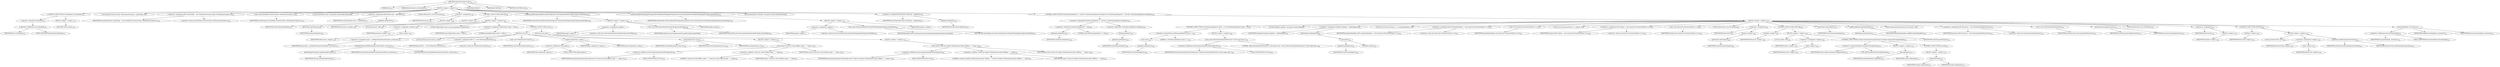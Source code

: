 digraph "onRouteContextCreate" {  
"355" [label = <(METHOD,onRouteContextCreate)<SUB>151</SUB>> ]
"29" [label = <(PARAM,this)<SUB>151</SUB>> ]
"356" [label = <(PARAM,RouteContext routeContext)<SUB>151</SUB>> ]
"357" [label = <(BLOCK,&lt;empty&gt;,&lt;empty&gt;)<SUB>151</SUB>> ]
"358" [label = <(CONTROL_STRUCTURE,if (!initialized),if (!initialized))<SUB>153</SUB>> ]
"359" [label = <(&lt;operator&gt;.logicalNot,!initialized)<SUB>153</SUB>> ]
"360" [label = <(&lt;operator&gt;.fieldAccess,this.initialized)<SUB>153</SUB>> ]
"361" [label = <(IDENTIFIER,this,!initialized)<SUB>153</SUB>> ]
"362" [label = <(FIELD_IDENTIFIER,initialized,initialized)<SUB>153</SUB>> ]
"363" [label = <(BLOCK,&lt;empty&gt;,&lt;empty&gt;)<SUB>153</SUB>> ]
"364" [label = <(RETURN,return;,return;)<SUB>154</SUB>> ]
"27" [label = <(LOCAL,Map&lt;ProcessorType, PerformanceCounter&gt; counterMap: ANY)> ]
"365" [label = <(&lt;operator&gt;.assignment,ANY counterMap = new HashMap&lt;ProcessorType, PerformanceCounter&gt;())<SUB>159</SUB>> ]
"366" [label = <(IDENTIFIER,counterMap,ANY counterMap = new HashMap&lt;ProcessorType, PerformanceCounter&gt;())<SUB>159</SUB>> ]
"367" [label = <(&lt;operator&gt;.alloc,new HashMap&lt;ProcessorType, PerformanceCounter&gt;())<SUB>160</SUB>> ]
"368" [label = <(&lt;init&gt;,new HashMap&lt;ProcessorType, PerformanceCounter&gt;())<SUB>160</SUB>> ]
"26" [label = <(IDENTIFIER,counterMap,new HashMap&lt;ProcessorType, PerformanceCounter&gt;())<SUB>159</SUB>> ]
"369" [label = <(LOCAL,RouteType route: org.apache.camel.model.RouteType)> ]
"370" [label = <(&lt;operator&gt;.assignment,RouteType route = getRoute())<SUB>167</SUB>> ]
"371" [label = <(IDENTIFIER,route,RouteType route = getRoute())<SUB>167</SUB>> ]
"372" [label = <(getRoute,getRoute())<SUB>167</SUB>> ]
"373" [label = <(IDENTIFIER,routeContext,getRoute())<SUB>167</SUB>> ]
"374" [label = <(LOCAL,$iterLocal1: java.util.Iterator)<SUB>169</SUB>> ]
"375" [label = <(&lt;operator&gt;.assignment,)<SUB>169</SUB>> ]
"376" [label = <(IDENTIFIER,$iterLocal1,)<SUB>169</SUB>> ]
"377" [label = <(iterator,&lt;empty&gt;)<SUB>169</SUB>> ]
"378" [label = <(getOutputs,getOutputs())<SUB>169</SUB>> ]
"379" [label = <(IDENTIFIER,route,getOutputs())<SUB>169</SUB>> ]
"380" [label = <(CONTROL_STRUCTURE,FOR,FOR)<SUB>169</SUB>> ]
"381" [label = <(hasNext,&lt;empty&gt;)<SUB>169</SUB>> ]
"382" [label = <(IDENTIFIER,$iterLocal1,&lt;empty&gt;)<SUB>169</SUB>> ]
"383" [label = <(BLOCK,&lt;empty&gt;,&lt;empty&gt;)<SUB>169</SUB>> ]
"384" [label = <(LOCAL,processor: ANY)<SUB>169</SUB>> ]
"385" [label = <(&lt;operator&gt;.assignment,&lt;empty&gt;)<SUB>169</SUB>> ]
"386" [label = <(IDENTIFIER,processor,&lt;empty&gt;)<SUB>169</SUB>> ]
"387" [label = <(next,&lt;empty&gt;)<SUB>169</SUB>> ]
"388" [label = <(IDENTIFIER,$iterLocal1,&lt;empty&gt;)<SUB>169</SUB>> ]
"389" [label = <(LOCAL,ObjectName name: javax.management.ObjectName)> ]
"390" [label = <(&lt;operator&gt;.assignment,ObjectName name = null)<SUB>170</SUB>> ]
"391" [label = <(IDENTIFIER,name,ObjectName name = null)<SUB>170</SUB>> ]
"392" [label = <(LITERAL,null,ObjectName name = null)<SUB>170</SUB>> ]
"393" [label = <(CONTROL_STRUCTURE,try,try)<SUB>171</SUB>> ]
"394" [label = <(BLOCK,try,try)<SUB>171</SUB>> ]
"395" [label = <(&lt;operator&gt;.assignment,name = getObjectName(routeContext, processor))<SUB>173</SUB>> ]
"396" [label = <(IDENTIFIER,name,name = getObjectName(routeContext, processor))<SUB>173</SUB>> ]
"397" [label = <(getObjectName,getObjectName(routeContext, processor))<SUB>173</SUB>> ]
"398" [label = <(getNamingStrategy,this.getNamingStrategy())<SUB>173</SUB>> ]
"28" [label = <(IDENTIFIER,this,this.getNamingStrategy())<SUB>173</SUB>> ]
"399" [label = <(IDENTIFIER,routeContext,getObjectName(routeContext, processor))<SUB>173</SUB>> ]
"400" [label = <(IDENTIFIER,processor,getObjectName(routeContext, processor))<SUB>173</SUB>> ]
"31" [label = <(LOCAL,PerformanceCounter pc: ANY)> ]
"401" [label = <(&lt;operator&gt;.assignment,ANY pc = new PerformanceCounter())<SUB>176</SUB>> ]
"402" [label = <(IDENTIFIER,pc,ANY pc = new PerformanceCounter())<SUB>176</SUB>> ]
"403" [label = <(&lt;operator&gt;.alloc,new PerformanceCounter())<SUB>176</SUB>> ]
"404" [label = <(&lt;init&gt;,new PerformanceCounter())<SUB>176</SUB>> ]
"30" [label = <(IDENTIFIER,pc,new PerformanceCounter())<SUB>176</SUB>> ]
"405" [label = <(register,register(pc, name))<SUB>177</SUB>> ]
"406" [label = <(&lt;operator&gt;.fieldAccess,this.agent)<SUB>177</SUB>> ]
"407" [label = <(IDENTIFIER,this,register(pc, name))<SUB>177</SUB>> ]
"408" [label = <(FIELD_IDENTIFIER,agent,agent)<SUB>177</SUB>> ]
"409" [label = <(IDENTIFIER,pc,register(pc, name))<SUB>177</SUB>> ]
"410" [label = <(IDENTIFIER,name,register(pc, name))<SUB>177</SUB>> ]
"411" [label = <(put,put(processor, pc))<SUB>180</SUB>> ]
"412" [label = <(IDENTIFIER,counterMap,put(processor, pc))<SUB>180</SUB>> ]
"413" [label = <(IDENTIFIER,processor,put(processor, pc))<SUB>180</SUB>> ]
"414" [label = <(IDENTIFIER,pc,put(processor, pc))<SUB>180</SUB>> ]
"415" [label = <(BLOCK,catch,catch)> ]
"416" [label = <(BLOCK,&lt;empty&gt;,&lt;empty&gt;)<SUB>181</SUB>> ]
"417" [label = <(warn,warn(&quot;Could not create MBean name: &quot; + name, e))<SUB>182</SUB>> ]
"418" [label = <(&lt;operator&gt;.fieldAccess,InstrumentationLifecycleStrategy.LOG)<SUB>182</SUB>> ]
"419" [label = <(IDENTIFIER,InstrumentationLifecycleStrategy,warn(&quot;Could not create MBean name: &quot; + name, e))<SUB>182</SUB>> ]
"420" [label = <(FIELD_IDENTIFIER,LOG,LOG)<SUB>182</SUB>> ]
"421" [label = <(&lt;operator&gt;.addition,&quot;Could not create MBean name: &quot; + name)<SUB>182</SUB>> ]
"422" [label = <(LITERAL,&quot;Could not create MBean name: &quot;,&quot;Could not create MBean name: &quot; + name)<SUB>182</SUB>> ]
"423" [label = <(IDENTIFIER,name,&quot;Could not create MBean name: &quot; + name)<SUB>182</SUB>> ]
"424" [label = <(IDENTIFIER,e,warn(&quot;Could not create MBean name: &quot; + name, e))<SUB>182</SUB>> ]
"425" [label = <(BLOCK,&lt;empty&gt;,&lt;empty&gt;)<SUB>183</SUB>> ]
"426" [label = <(warn,warn(&quot;Could not register PerformanceCounter MBean: &quot; + name, e))<SUB>184</SUB>> ]
"427" [label = <(&lt;operator&gt;.fieldAccess,InstrumentationLifecycleStrategy.LOG)<SUB>184</SUB>> ]
"428" [label = <(IDENTIFIER,InstrumentationLifecycleStrategy,warn(&quot;Could not register PerformanceCounter MBean: &quot; + name, e))<SUB>184</SUB>> ]
"429" [label = <(FIELD_IDENTIFIER,LOG,LOG)<SUB>184</SUB>> ]
"430" [label = <(&lt;operator&gt;.addition,&quot;Could not register PerformanceCounter MBean: &quot; + name)<SUB>184</SUB>> ]
"431" [label = <(LITERAL,&quot;Could not register PerformanceCounter MBean: &quot;,&quot;Could not register PerformanceCounter MBean: &quot; + name)<SUB>184</SUB>> ]
"432" [label = <(IDENTIFIER,name,&quot;Could not register PerformanceCounter MBean: &quot; + name)<SUB>184</SUB>> ]
"433" [label = <(IDENTIFIER,e,warn(&quot;Could not register PerformanceCounter MBean: &quot; + name, e))<SUB>184</SUB>> ]
"434" [label = <(addInterceptStrategy,addInterceptStrategy(new InstrumentationInterceptStrategy(counterMap)))<SUB>188</SUB>> ]
"435" [label = <(IDENTIFIER,routeContext,addInterceptStrategy(new InstrumentationInterceptStrategy(counterMap)))<SUB>188</SUB>> ]
"436" [label = <(BLOCK,&lt;empty&gt;,&lt;empty&gt;)<SUB>188</SUB>> ]
"437" [label = <(&lt;operator&gt;.assignment,&lt;empty&gt;)> ]
"438" [label = <(IDENTIFIER,$obj9,&lt;empty&gt;)> ]
"439" [label = <(&lt;operator&gt;.alloc,new InstrumentationInterceptStrategy(counterMap))<SUB>188</SUB>> ]
"440" [label = <(&lt;init&gt;,new InstrumentationInterceptStrategy(counterMap))<SUB>188</SUB>> ]
"441" [label = <(IDENTIFIER,$obj9,new InstrumentationInterceptStrategy(counterMap))> ]
"442" [label = <(IDENTIFIER,counterMap,new InstrumentationInterceptStrategy(counterMap))<SUB>188</SUB>> ]
"443" [label = <(IDENTIFIER,$obj9,&lt;empty&gt;)> ]
"444" [label = <(setErrorHandlerWrappingStrategy,setErrorHandlerWrappingStrategy(new InstrumentationErrorHandlerWrappingStrategy(counterMap)))<SUB>190</SUB>> ]
"445" [label = <(IDENTIFIER,routeContext,setErrorHandlerWrappingStrategy(new InstrumentationErrorHandlerWrappingStrategy(counterMap)))<SUB>190</SUB>> ]
"446" [label = <(BLOCK,&lt;empty&gt;,&lt;empty&gt;)<SUB>191</SUB>> ]
"447" [label = <(&lt;operator&gt;.assignment,&lt;empty&gt;)> ]
"448" [label = <(IDENTIFIER,$obj10,&lt;empty&gt;)> ]
"449" [label = <(&lt;operator&gt;.alloc,new InstrumentationErrorHandlerWrappingStrategy(counterMap))<SUB>191</SUB>> ]
"450" [label = <(&lt;init&gt;,new InstrumentationErrorHandlerWrappingStrategy(counterMap))<SUB>191</SUB>> ]
"451" [label = <(IDENTIFIER,$obj10,new InstrumentationErrorHandlerWrappingStrategy(counterMap))> ]
"452" [label = <(IDENTIFIER,counterMap,new InstrumentationErrorHandlerWrappingStrategy(counterMap))<SUB>191</SUB>> ]
"453" [label = <(IDENTIFIER,$obj10,&lt;empty&gt;)> ]
"454" [label = <(LOCAL,RouteType routeType: org.apache.camel.model.RouteType)> ]
"455" [label = <(&lt;operator&gt;.assignment,RouteType routeType = getRoute())<SUB>197</SUB>> ]
"456" [label = <(IDENTIFIER,routeType,RouteType routeType = getRoute())<SUB>197</SUB>> ]
"457" [label = <(getRoute,getRoute())<SUB>197</SUB>> ]
"458" [label = <(IDENTIFIER,routeContext,getRoute())<SUB>197</SUB>> ]
"459" [label = <(CONTROL_STRUCTURE,if (routeType.getInputs() != null &amp;&amp; !routeType.getInputs().isEmpty()),if (routeType.getInputs() != null &amp;&amp; !routeType.getInputs().isEmpty()))<SUB>198</SUB>> ]
"460" [label = <(&lt;operator&gt;.logicalAnd,routeType.getInputs() != null &amp;&amp; !routeType.getInputs().isEmpty())<SUB>198</SUB>> ]
"461" [label = <(&lt;operator&gt;.notEquals,routeType.getInputs() != null)<SUB>198</SUB>> ]
"462" [label = <(getInputs,getInputs())<SUB>198</SUB>> ]
"463" [label = <(IDENTIFIER,routeType,getInputs())<SUB>198</SUB>> ]
"464" [label = <(LITERAL,null,routeType.getInputs() != null)<SUB>198</SUB>> ]
"465" [label = <(&lt;operator&gt;.logicalNot,!routeType.getInputs().isEmpty())<SUB>198</SUB>> ]
"466" [label = <(isEmpty,isEmpty())<SUB>198</SUB>> ]
"467" [label = <(getInputs,getInputs())<SUB>198</SUB>> ]
"468" [label = <(IDENTIFIER,routeType,getInputs())<SUB>198</SUB>> ]
"469" [label = <(BLOCK,&lt;empty&gt;,&lt;empty&gt;)<SUB>198</SUB>> ]
"470" [label = <(CONTROL_STRUCTURE,if (routeType.getInputs().size() &gt; 1),if (routeType.getInputs().size() &gt; 1))<SUB>199</SUB>> ]
"471" [label = <(&lt;operator&gt;.greaterThan,routeType.getInputs().size() &gt; 1)<SUB>199</SUB>> ]
"472" [label = <(size,size())<SUB>199</SUB>> ]
"473" [label = <(getInputs,getInputs())<SUB>199</SUB>> ]
"474" [label = <(IDENTIFIER,routeType,getInputs())<SUB>199</SUB>> ]
"475" [label = <(LITERAL,1,routeType.getInputs().size() &gt; 1)<SUB>199</SUB>> ]
"476" [label = <(BLOCK,&lt;empty&gt;,&lt;empty&gt;)<SUB>199</SUB>> ]
"477" [label = <(warn,warn(&quot;Add InstrumentationProcessor to first input only.&quot;))<SUB>200</SUB>> ]
"478" [label = <(&lt;operator&gt;.fieldAccess,InstrumentationLifecycleStrategy.LOG)<SUB>200</SUB>> ]
"479" [label = <(IDENTIFIER,InstrumentationLifecycleStrategy,warn(&quot;Add InstrumentationProcessor to first input only.&quot;))<SUB>200</SUB>> ]
"480" [label = <(FIELD_IDENTIFIER,LOG,LOG)<SUB>200</SUB>> ]
"481" [label = <(LITERAL,&quot;Add InstrumentationProcessor to first input only.&quot;,warn(&quot;Add InstrumentationProcessor to first input only.&quot;))<SUB>200</SUB>> ]
"482" [label = <(LOCAL,Endpoint endpoint: org.apache.camel.Endpoint)> ]
"483" [label = <(&lt;operator&gt;.assignment,Endpoint endpoint = getEndpoint())<SUB>203</SUB>> ]
"484" [label = <(IDENTIFIER,endpoint,Endpoint endpoint = getEndpoint())<SUB>203</SUB>> ]
"485" [label = <(getEndpoint,getEndpoint())<SUB>203</SUB>> ]
"486" [label = <(get,get(0))<SUB>203</SUB>> ]
"487" [label = <(getInputs,getInputs())<SUB>203</SUB>> ]
"488" [label = <(IDENTIFIER,routeType,getInputs())<SUB>203</SUB>> ]
"489" [label = <(LITERAL,0,get(0))<SUB>203</SUB>> ]
"33" [label = <(LOCAL,List&lt;ProcessorType&lt;?&gt;&gt; exceptionHandlers: ANY)> ]
"490" [label = <(&lt;operator&gt;.assignment,ANY exceptionHandlers = new ArrayList&lt;ProcessorType&lt;?&gt;&gt;())<SUB>205</SUB>> ]
"491" [label = <(IDENTIFIER,exceptionHandlers,ANY exceptionHandlers = new ArrayList&lt;ProcessorType&lt;?&gt;&gt;())<SUB>205</SUB>> ]
"492" [label = <(&lt;operator&gt;.alloc,new ArrayList&lt;ProcessorType&lt;?&gt;&gt;())<SUB>205</SUB>> ]
"493" [label = <(&lt;init&gt;,new ArrayList&lt;ProcessorType&lt;?&gt;&gt;())<SUB>205</SUB>> ]
"32" [label = <(IDENTIFIER,exceptionHandlers,new ArrayList&lt;ProcessorType&lt;?&gt;&gt;())<SUB>205</SUB>> ]
"35" [label = <(LOCAL,List&lt;ProcessorType&lt;?&gt;&gt; outputs: ANY)> ]
"494" [label = <(&lt;operator&gt;.assignment,ANY outputs = new ArrayList&lt;ProcessorType&lt;?&gt;&gt;())<SUB>206</SUB>> ]
"495" [label = <(IDENTIFIER,outputs,ANY outputs = new ArrayList&lt;ProcessorType&lt;?&gt;&gt;())<SUB>206</SUB>> ]
"496" [label = <(&lt;operator&gt;.alloc,new ArrayList&lt;ProcessorType&lt;?&gt;&gt;())<SUB>206</SUB>> ]
"497" [label = <(&lt;init&gt;,new ArrayList&lt;ProcessorType&lt;?&gt;&gt;())<SUB>206</SUB>> ]
"34" [label = <(IDENTIFIER,outputs,new ArrayList&lt;ProcessorType&lt;?&gt;&gt;())<SUB>206</SUB>> ]
"498" [label = <(LOCAL,$iterLocal2: java.util.Iterator)<SUB>209</SUB>> ]
"499" [label = <(&lt;operator&gt;.assignment,)<SUB>209</SUB>> ]
"500" [label = <(IDENTIFIER,$iterLocal2,)<SUB>209</SUB>> ]
"501" [label = <(iterator,&lt;empty&gt;)<SUB>209</SUB>> ]
"502" [label = <(getOutputs,getOutputs())<SUB>209</SUB>> ]
"503" [label = <(IDENTIFIER,routeType,getOutputs())<SUB>209</SUB>> ]
"504" [label = <(CONTROL_STRUCTURE,FOR,FOR)<SUB>209</SUB>> ]
"505" [label = <(hasNext,&lt;empty&gt;)<SUB>209</SUB>> ]
"506" [label = <(IDENTIFIER,$iterLocal2,&lt;empty&gt;)<SUB>209</SUB>> ]
"507" [label = <(BLOCK,&lt;empty&gt;,&lt;empty&gt;)<SUB>209</SUB>> ]
"508" [label = <(LOCAL,output: ANY)<SUB>209</SUB>> ]
"509" [label = <(&lt;operator&gt;.assignment,&lt;empty&gt;)<SUB>209</SUB>> ]
"510" [label = <(IDENTIFIER,output,&lt;empty&gt;)<SUB>209</SUB>> ]
"511" [label = <(next,&lt;empty&gt;)<SUB>209</SUB>> ]
"512" [label = <(IDENTIFIER,$iterLocal2,&lt;empty&gt;)<SUB>209</SUB>> ]
"513" [label = <(CONTROL_STRUCTURE,if (output instanceof ExceptionType),if (output instanceof ExceptionType))<SUB>210</SUB>> ]
"514" [label = <(&lt;operator&gt;.instanceOf,output instanceof ExceptionType)<SUB>210</SUB>> ]
"515" [label = <(IDENTIFIER,output,output instanceof ExceptionType)<SUB>210</SUB>> ]
"516" [label = <(TYPE_REF,ExceptionType,ExceptionType)<SUB>210</SUB>> ]
"517" [label = <(BLOCK,&lt;empty&gt;,&lt;empty&gt;)<SUB>210</SUB>> ]
"518" [label = <(add,add(output))<SUB>211</SUB>> ]
"519" [label = <(IDENTIFIER,exceptionHandlers,add(output))<SUB>211</SUB>> ]
"520" [label = <(IDENTIFIER,output,add(output))<SUB>211</SUB>> ]
"521" [label = <(CONTROL_STRUCTURE,else,else)<SUB>212</SUB>> ]
"522" [label = <(BLOCK,&lt;empty&gt;,&lt;empty&gt;)<SUB>212</SUB>> ]
"523" [label = <(add,add(output))<SUB>213</SUB>> ]
"524" [label = <(IDENTIFIER,outputs,add(output))<SUB>213</SUB>> ]
"525" [label = <(IDENTIFIER,output,add(output))<SUB>213</SUB>> ]
"526" [label = <(clearOutput,clearOutput())<SUB>218</SUB>> ]
"527" [label = <(IDENTIFIER,routeType,clearOutput())<SUB>218</SUB>> ]
"528" [label = <(addAll,addAll(exceptionHandlers))<SUB>221</SUB>> ]
"529" [label = <(getOutputs,getOutputs())<SUB>221</SUB>> ]
"530" [label = <(IDENTIFIER,routeType,getOutputs())<SUB>221</SUB>> ]
"531" [label = <(IDENTIFIER,exceptionHandlers,addAll(exceptionHandlers))<SUB>221</SUB>> ]
"37" [label = <(LOCAL,InstrumentationProcessor processor: ANY)> ]
"532" [label = <(&lt;operator&gt;.assignment,ANY processor = new InstrumentationProcessor())<SUB>224</SUB>> ]
"533" [label = <(IDENTIFIER,processor,ANY processor = new InstrumentationProcessor())<SUB>224</SUB>> ]
"534" [label = <(&lt;operator&gt;.alloc,new InstrumentationProcessor())<SUB>224</SUB>> ]
"535" [label = <(&lt;init&gt;,new InstrumentationProcessor())<SUB>224</SUB>> ]
"36" [label = <(IDENTIFIER,processor,new InstrumentationProcessor())<SUB>224</SUB>> ]
"536" [label = <(intercept,intercept(processor))<SUB>225</SUB>> ]
"537" [label = <(IDENTIFIER,routeType,intercept(processor))<SUB>225</SUB>> ]
"538" [label = <(IDENTIFIER,processor,intercept(processor))<SUB>225</SUB>> ]
"539" [label = <(LOCAL,$iterLocal3: java.util.Iterator)<SUB>228</SUB>> ]
"540" [label = <(&lt;operator&gt;.assignment,)<SUB>228</SUB>> ]
"541" [label = <(IDENTIFIER,$iterLocal3,)<SUB>228</SUB>> ]
"542" [label = <(iterator,&lt;empty&gt;)<SUB>228</SUB>> ]
"543" [label = <(IDENTIFIER,outputs,&lt;empty&gt;)<SUB>228</SUB>> ]
"544" [label = <(CONTROL_STRUCTURE,FOR,FOR)<SUB>228</SUB>> ]
"545" [label = <(hasNext,&lt;empty&gt;)<SUB>228</SUB>> ]
"546" [label = <(IDENTIFIER,$iterLocal3,&lt;empty&gt;)<SUB>228</SUB>> ]
"547" [label = <(BLOCK,&lt;empty&gt;,&lt;empty&gt;)<SUB>228</SUB>> ]
"548" [label = <(LOCAL,processorType: ANY)<SUB>228</SUB>> ]
"549" [label = <(&lt;operator&gt;.assignment,&lt;empty&gt;)<SUB>228</SUB>> ]
"550" [label = <(IDENTIFIER,processorType,&lt;empty&gt;)<SUB>228</SUB>> ]
"551" [label = <(next,&lt;empty&gt;)<SUB>228</SUB>> ]
"552" [label = <(IDENTIFIER,$iterLocal3,&lt;empty&gt;)<SUB>228</SUB>> ]
"553" [label = <(addOutput,addOutput(processorType))<SUB>229</SUB>> ]
"554" [label = <(IDENTIFIER,routeType,addOutput(processorType))<SUB>229</SUB>> ]
"555" [label = <(IDENTIFIER,processorType,addOutput(processorType))<SUB>229</SUB>> ]
"556" [label = <(put,put(endpoint, processor))<SUB>232</SUB>> ]
"557" [label = <(&lt;operator&gt;.fieldAccess,this.interceptorMap)<SUB>232</SUB>> ]
"558" [label = <(IDENTIFIER,this,put(endpoint, processor))<SUB>232</SUB>> ]
"559" [label = <(FIELD_IDENTIFIER,interceptorMap,interceptorMap)<SUB>232</SUB>> ]
"560" [label = <(IDENTIFIER,endpoint,put(endpoint, processor))<SUB>232</SUB>> ]
"561" [label = <(IDENTIFIER,processor,put(endpoint, processor))<SUB>232</SUB>> ]
"562" [label = <(MODIFIER,PUBLIC)> ]
"563" [label = <(MODIFIER,VIRTUAL)> ]
"564" [label = <(METHOD_RETURN,void)<SUB>151</SUB>> ]
  "355" -> "29" 
  "355" -> "356" 
  "355" -> "357" 
  "355" -> "562" 
  "355" -> "563" 
  "355" -> "564" 
  "357" -> "358" 
  "357" -> "27" 
  "357" -> "365" 
  "357" -> "368" 
  "357" -> "369" 
  "357" -> "370" 
  "357" -> "374" 
  "357" -> "375" 
  "357" -> "380" 
  "357" -> "434" 
  "357" -> "444" 
  "357" -> "454" 
  "357" -> "455" 
  "357" -> "459" 
  "358" -> "359" 
  "358" -> "363" 
  "359" -> "360" 
  "360" -> "361" 
  "360" -> "362" 
  "363" -> "364" 
  "365" -> "366" 
  "365" -> "367" 
  "368" -> "26" 
  "370" -> "371" 
  "370" -> "372" 
  "372" -> "373" 
  "375" -> "376" 
  "375" -> "377" 
  "377" -> "378" 
  "378" -> "379" 
  "380" -> "381" 
  "380" -> "383" 
  "381" -> "382" 
  "383" -> "384" 
  "383" -> "385" 
  "383" -> "389" 
  "383" -> "390" 
  "383" -> "393" 
  "385" -> "386" 
  "385" -> "387" 
  "387" -> "388" 
  "390" -> "391" 
  "390" -> "392" 
  "393" -> "394" 
  "393" -> "415" 
  "394" -> "395" 
  "394" -> "31" 
  "394" -> "401" 
  "394" -> "404" 
  "394" -> "405" 
  "394" -> "411" 
  "395" -> "396" 
  "395" -> "397" 
  "397" -> "398" 
  "397" -> "399" 
  "397" -> "400" 
  "398" -> "28" 
  "401" -> "402" 
  "401" -> "403" 
  "404" -> "30" 
  "405" -> "406" 
  "405" -> "409" 
  "405" -> "410" 
  "406" -> "407" 
  "406" -> "408" 
  "411" -> "412" 
  "411" -> "413" 
  "411" -> "414" 
  "415" -> "416" 
  "415" -> "425" 
  "416" -> "417" 
  "417" -> "418" 
  "417" -> "421" 
  "417" -> "424" 
  "418" -> "419" 
  "418" -> "420" 
  "421" -> "422" 
  "421" -> "423" 
  "425" -> "426" 
  "426" -> "427" 
  "426" -> "430" 
  "426" -> "433" 
  "427" -> "428" 
  "427" -> "429" 
  "430" -> "431" 
  "430" -> "432" 
  "434" -> "435" 
  "434" -> "436" 
  "436" -> "437" 
  "436" -> "440" 
  "436" -> "443" 
  "437" -> "438" 
  "437" -> "439" 
  "440" -> "441" 
  "440" -> "442" 
  "444" -> "445" 
  "444" -> "446" 
  "446" -> "447" 
  "446" -> "450" 
  "446" -> "453" 
  "447" -> "448" 
  "447" -> "449" 
  "450" -> "451" 
  "450" -> "452" 
  "455" -> "456" 
  "455" -> "457" 
  "457" -> "458" 
  "459" -> "460" 
  "459" -> "469" 
  "460" -> "461" 
  "460" -> "465" 
  "461" -> "462" 
  "461" -> "464" 
  "462" -> "463" 
  "465" -> "466" 
  "466" -> "467" 
  "467" -> "468" 
  "469" -> "470" 
  "469" -> "482" 
  "469" -> "483" 
  "469" -> "33" 
  "469" -> "490" 
  "469" -> "493" 
  "469" -> "35" 
  "469" -> "494" 
  "469" -> "497" 
  "469" -> "498" 
  "469" -> "499" 
  "469" -> "504" 
  "469" -> "526" 
  "469" -> "528" 
  "469" -> "37" 
  "469" -> "532" 
  "469" -> "535" 
  "469" -> "536" 
  "469" -> "539" 
  "469" -> "540" 
  "469" -> "544" 
  "469" -> "556" 
  "470" -> "471" 
  "470" -> "476" 
  "471" -> "472" 
  "471" -> "475" 
  "472" -> "473" 
  "473" -> "474" 
  "476" -> "477" 
  "477" -> "478" 
  "477" -> "481" 
  "478" -> "479" 
  "478" -> "480" 
  "483" -> "484" 
  "483" -> "485" 
  "485" -> "486" 
  "486" -> "487" 
  "486" -> "489" 
  "487" -> "488" 
  "490" -> "491" 
  "490" -> "492" 
  "493" -> "32" 
  "494" -> "495" 
  "494" -> "496" 
  "497" -> "34" 
  "499" -> "500" 
  "499" -> "501" 
  "501" -> "502" 
  "502" -> "503" 
  "504" -> "505" 
  "504" -> "507" 
  "505" -> "506" 
  "507" -> "508" 
  "507" -> "509" 
  "507" -> "513" 
  "509" -> "510" 
  "509" -> "511" 
  "511" -> "512" 
  "513" -> "514" 
  "513" -> "517" 
  "513" -> "521" 
  "514" -> "515" 
  "514" -> "516" 
  "517" -> "518" 
  "518" -> "519" 
  "518" -> "520" 
  "521" -> "522" 
  "522" -> "523" 
  "523" -> "524" 
  "523" -> "525" 
  "526" -> "527" 
  "528" -> "529" 
  "528" -> "531" 
  "529" -> "530" 
  "532" -> "533" 
  "532" -> "534" 
  "535" -> "36" 
  "536" -> "537" 
  "536" -> "538" 
  "540" -> "541" 
  "540" -> "542" 
  "542" -> "543" 
  "544" -> "545" 
  "544" -> "547" 
  "545" -> "546" 
  "547" -> "548" 
  "547" -> "549" 
  "547" -> "553" 
  "549" -> "550" 
  "549" -> "551" 
  "551" -> "552" 
  "553" -> "554" 
  "553" -> "555" 
  "556" -> "557" 
  "556" -> "560" 
  "556" -> "561" 
  "557" -> "558" 
  "557" -> "559" 
}
